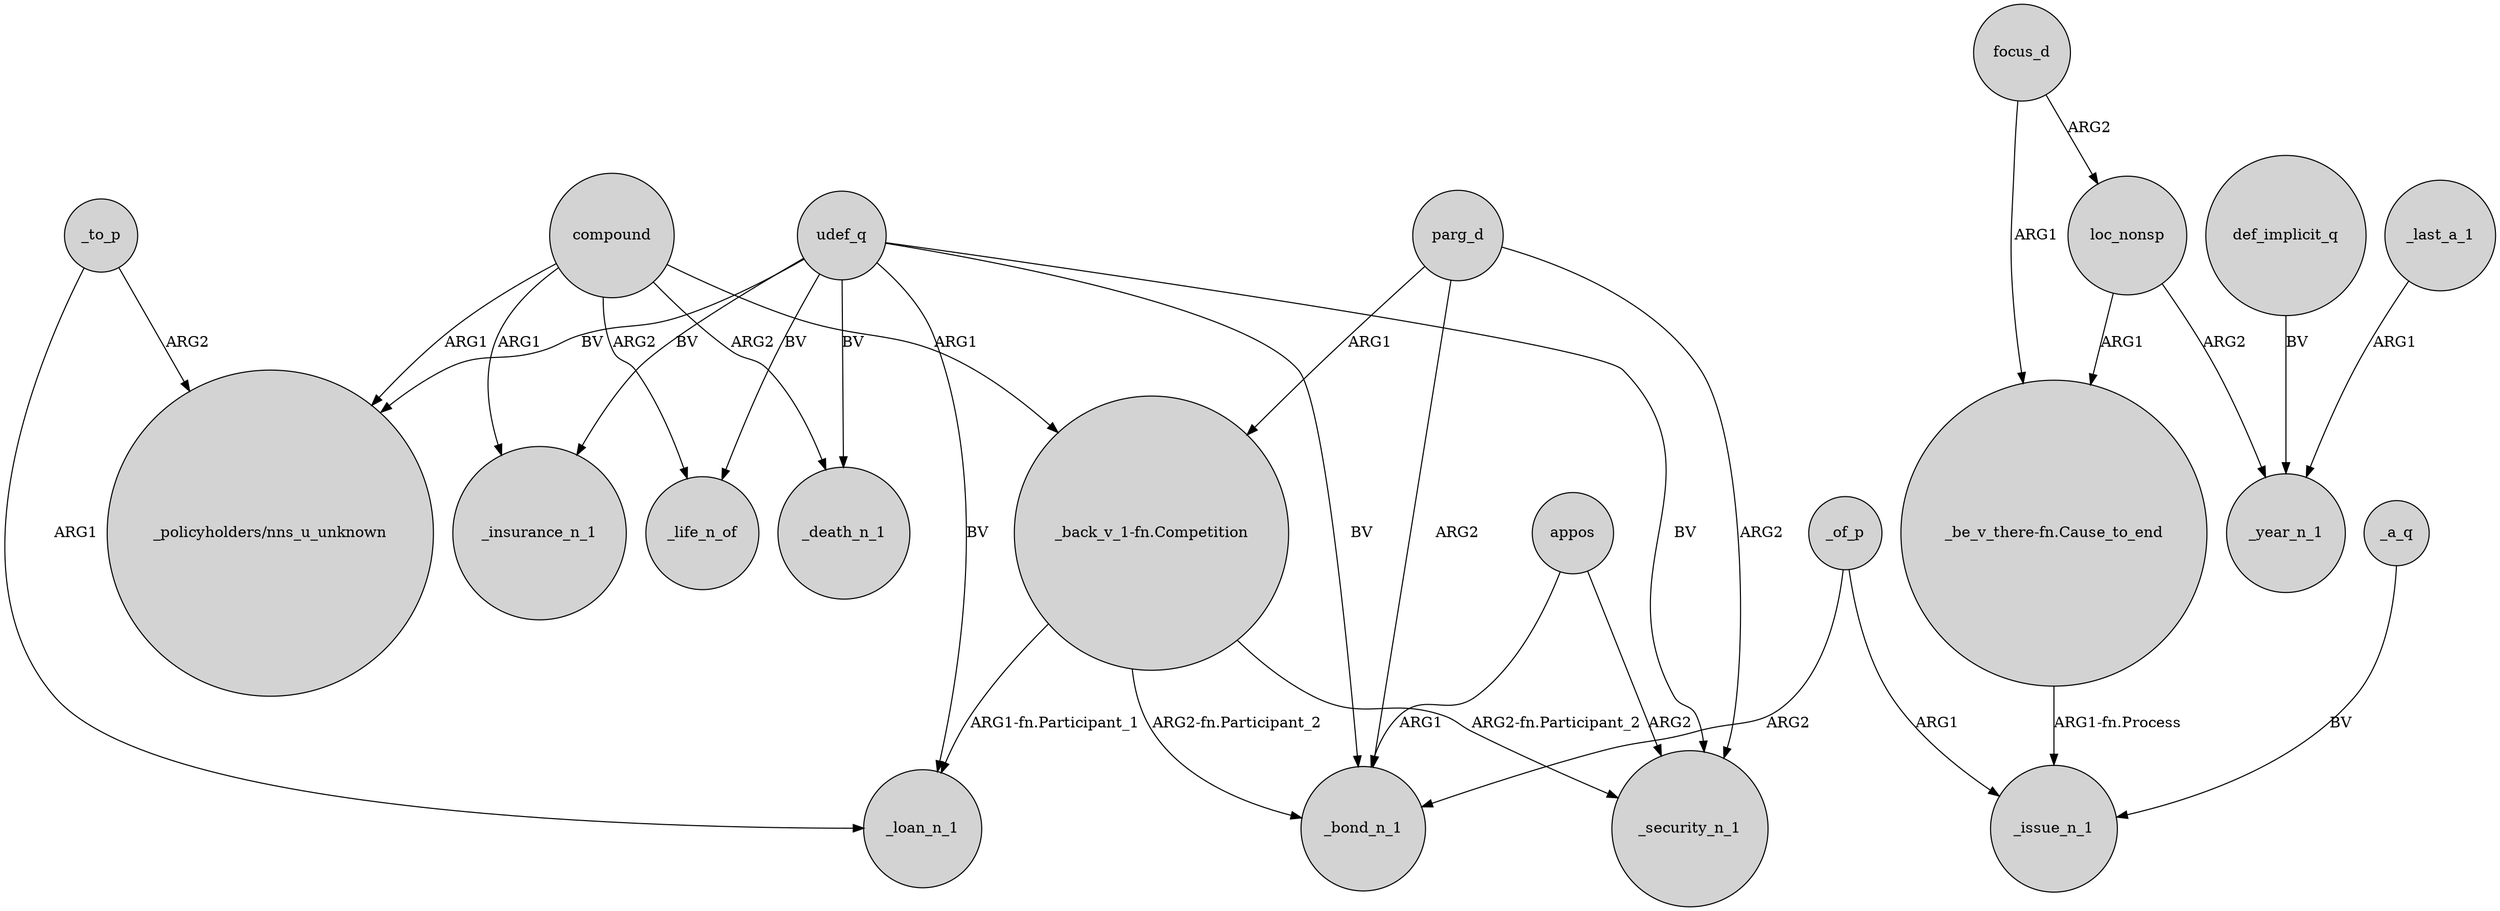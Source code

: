 digraph {
	node [shape=circle style=filled]
	udef_q -> _death_n_1 [label=BV]
	compound -> "_policyholders/nns_u_unknown" [label=ARG1]
	"_be_v_there-fn.Cause_to_end" -> _issue_n_1 [label="ARG1-fn.Process"]
	udef_q -> _insurance_n_1 [label=BV]
	compound -> "_back_v_1-fn.Competition" [label=ARG1]
	parg_d -> _bond_n_1 [label=ARG2]
	udef_q -> _bond_n_1 [label=BV]
	_to_p -> _loan_n_1 [label=ARG1]
	"_back_v_1-fn.Competition" -> _bond_n_1 [label="ARG2-fn.Participant_2"]
	appos -> _bond_n_1 [label=ARG1]
	def_implicit_q -> _year_n_1 [label=BV]
	udef_q -> "_policyholders/nns_u_unknown" [label=BV]
	udef_q -> _loan_n_1 [label=BV]
	compound -> _life_n_of [label=ARG2]
	compound -> _insurance_n_1 [label=ARG1]
	_of_p -> _bond_n_1 [label=ARG2]
	focus_d -> loc_nonsp [label=ARG2]
	udef_q -> _security_n_1 [label=BV]
	udef_q -> _life_n_of [label=BV]
	loc_nonsp -> _year_n_1 [label=ARG2]
	"_back_v_1-fn.Competition" -> _loan_n_1 [label="ARG1-fn.Participant_1"]
	compound -> _death_n_1 [label=ARG2]
	focus_d -> "_be_v_there-fn.Cause_to_end" [label=ARG1]
	_of_p -> _issue_n_1 [label=ARG1]
	_to_p -> "_policyholders/nns_u_unknown" [label=ARG2]
	"_back_v_1-fn.Competition" -> _security_n_1 [label="ARG2-fn.Participant_2"]
	appos -> _security_n_1 [label=ARG2]
	_last_a_1 -> _year_n_1 [label=ARG1]
	loc_nonsp -> "_be_v_there-fn.Cause_to_end" [label=ARG1]
	parg_d -> _security_n_1 [label=ARG2]
	parg_d -> "_back_v_1-fn.Competition" [label=ARG1]
	_a_q -> _issue_n_1 [label=BV]
}
